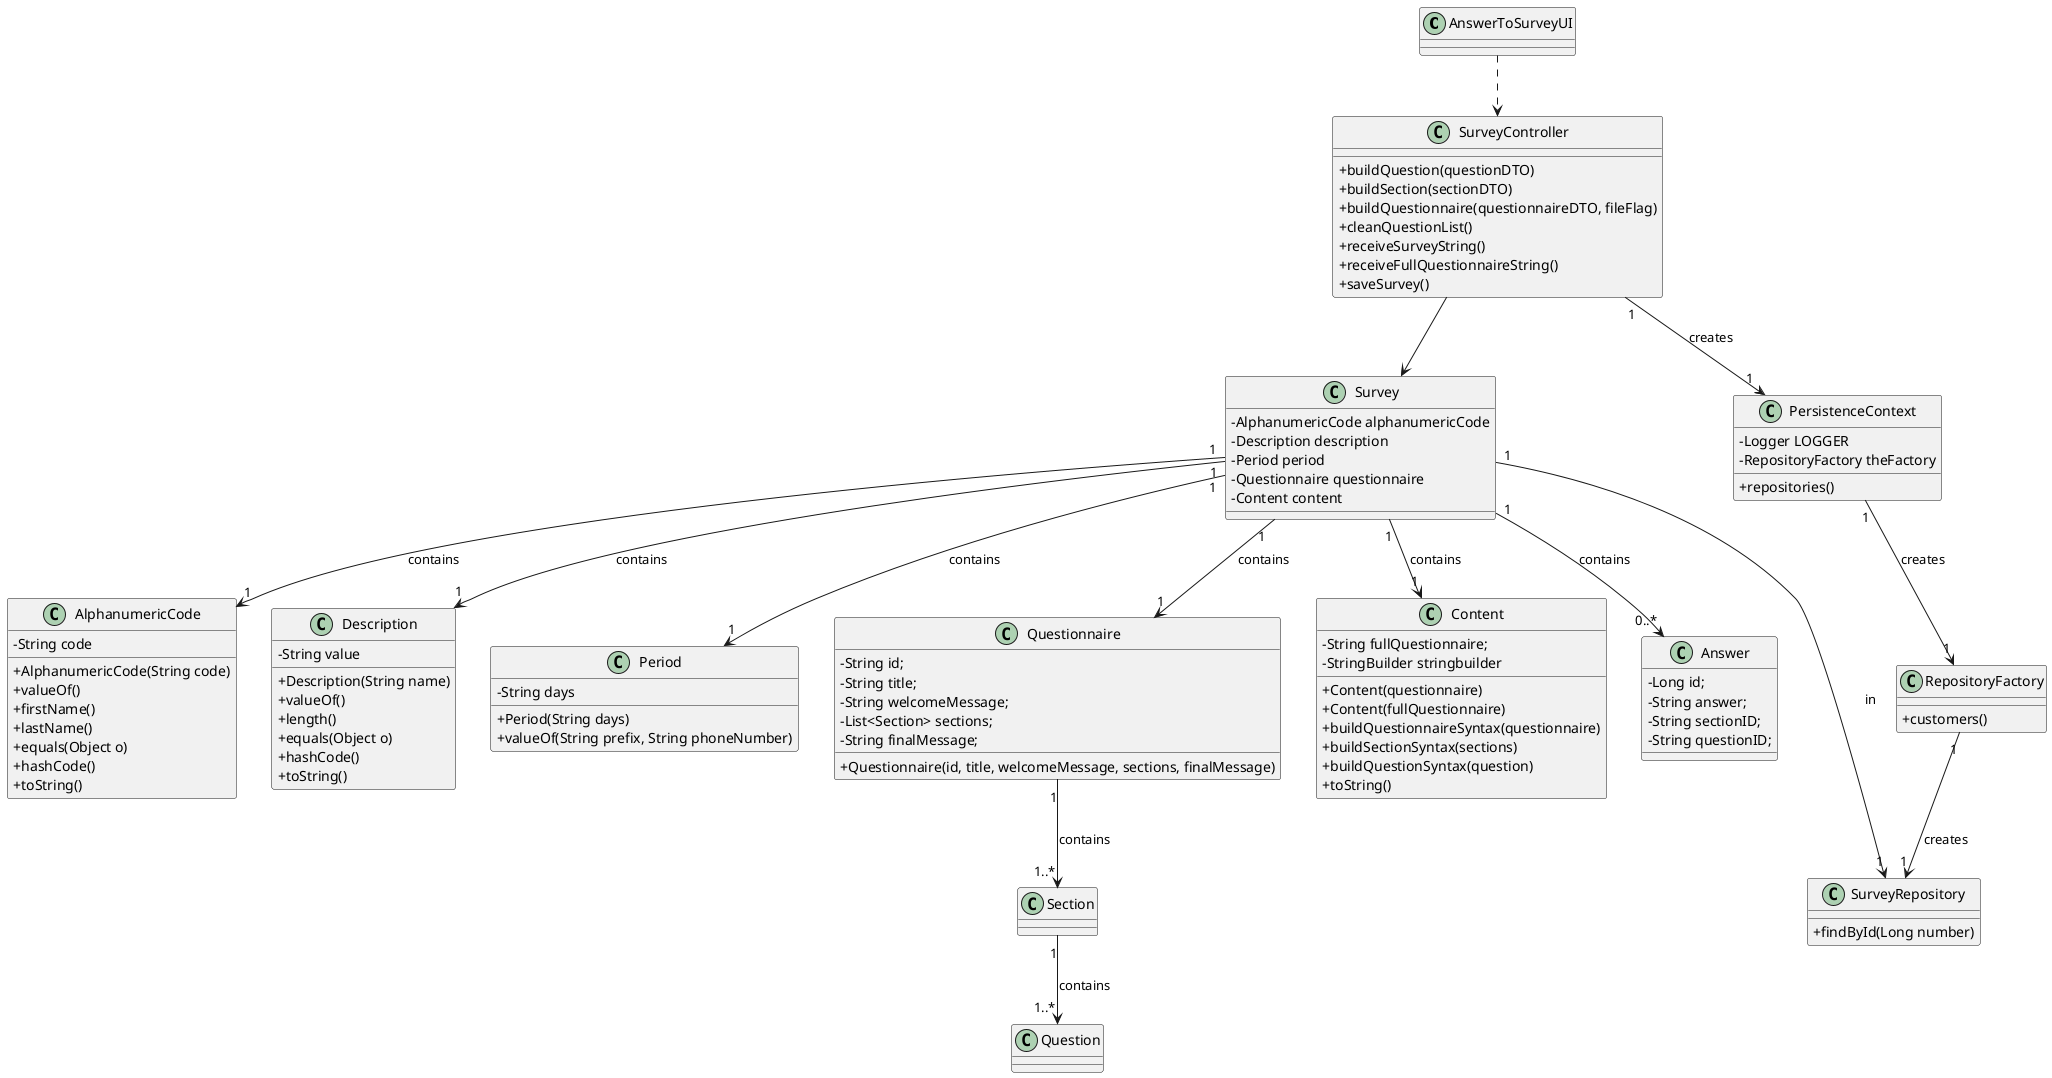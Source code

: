 @startuml
skinparam classAttributeIconSize 0

Class "AnswerToSurveyUI"{
}

Class "SurveyController"{
+buildQuestion(questionDTO)
+buildSection(sectionDTO)
+buildQuestionnaire(questionnaireDTO, fileFlag)
+cleanQuestionList()
+receiveSurveyString()
+receiveFullQuestionnaireString()
+saveSurvey()
}

Class "AlphanumericCode"{
-String code

+AlphanumericCode(String code)
+valueOf()
+firstName()
+lastName()
+equals(Object o)
+hashCode()
+toString()
}

Class "Description"{
-String value

+Description(String name)
+valueOf()
+length()
+equals(Object o)
+hashCode()
+toString()
}





Class "Period"{
     -String days
     +Period(String days)
     +valueOf(String prefix, String phoneNumber)
}
Class "Questionnaire"{
     -String id;
     -String title;
     -String welcomeMessage;
     -List<Section> sections;
     -String finalMessage;

+Questionnaire(id, title, welcomeMessage, sections, finalMessage)
}

class Content {
-String fullQuestionnaire;
-StringBuilder stringbuilder

+Content(questionnaire)
+Content(fullQuestionnaire)
+buildQuestionnaireSyntax(questionnaire)
+buildSectionSyntax(sections)
+buildQuestionSyntax(question)
+toString()

}



class Survey{
-AlphanumericCode alphanumericCode
-Description description
-Period period
-Questionnaire questionnaire
-Content content
}

class Answer{
 - Long id;
 - String answer;
 - String sectionID;
 - String questionID;
}

class PersistenceContext {
-Logger LOGGER
-RepositoryFactory theFactory
+repositories()
}

class RepositoryFactory{
+customers()
}

class SurveyRepository{
+findById(Long number)
}

AnswerToSurveyUI..> "SurveyController"


SurveyController --> Survey





"AlphanumericCode" "1" <-u- "1" Survey : contains
"Description" "1" <-u- "1" Survey : contains
"Period" "1" <-u- "1" Survey : contains
"Questionnaire" "1" <-u- "1" Survey : contains
"Content" "1" <-u- "1" Survey : contains
"Answer" "0..*" <-u- "1" Survey : contains


"Questionnaire" "1" --> "1..*" "Section" :contains

"Section" "1" --> "1..*" "Question" :contains



"SurveyController" "1" --> "1" "PersistenceContext" :creates


"PersistenceContext" "1" --> "1" "RepositoryFactory" :creates


"RepositoryFactory" "1" --> "1" "SurveyRepository"  :creates


"Survey" "1" --> "1" "SurveyRepository" :in
@enduml